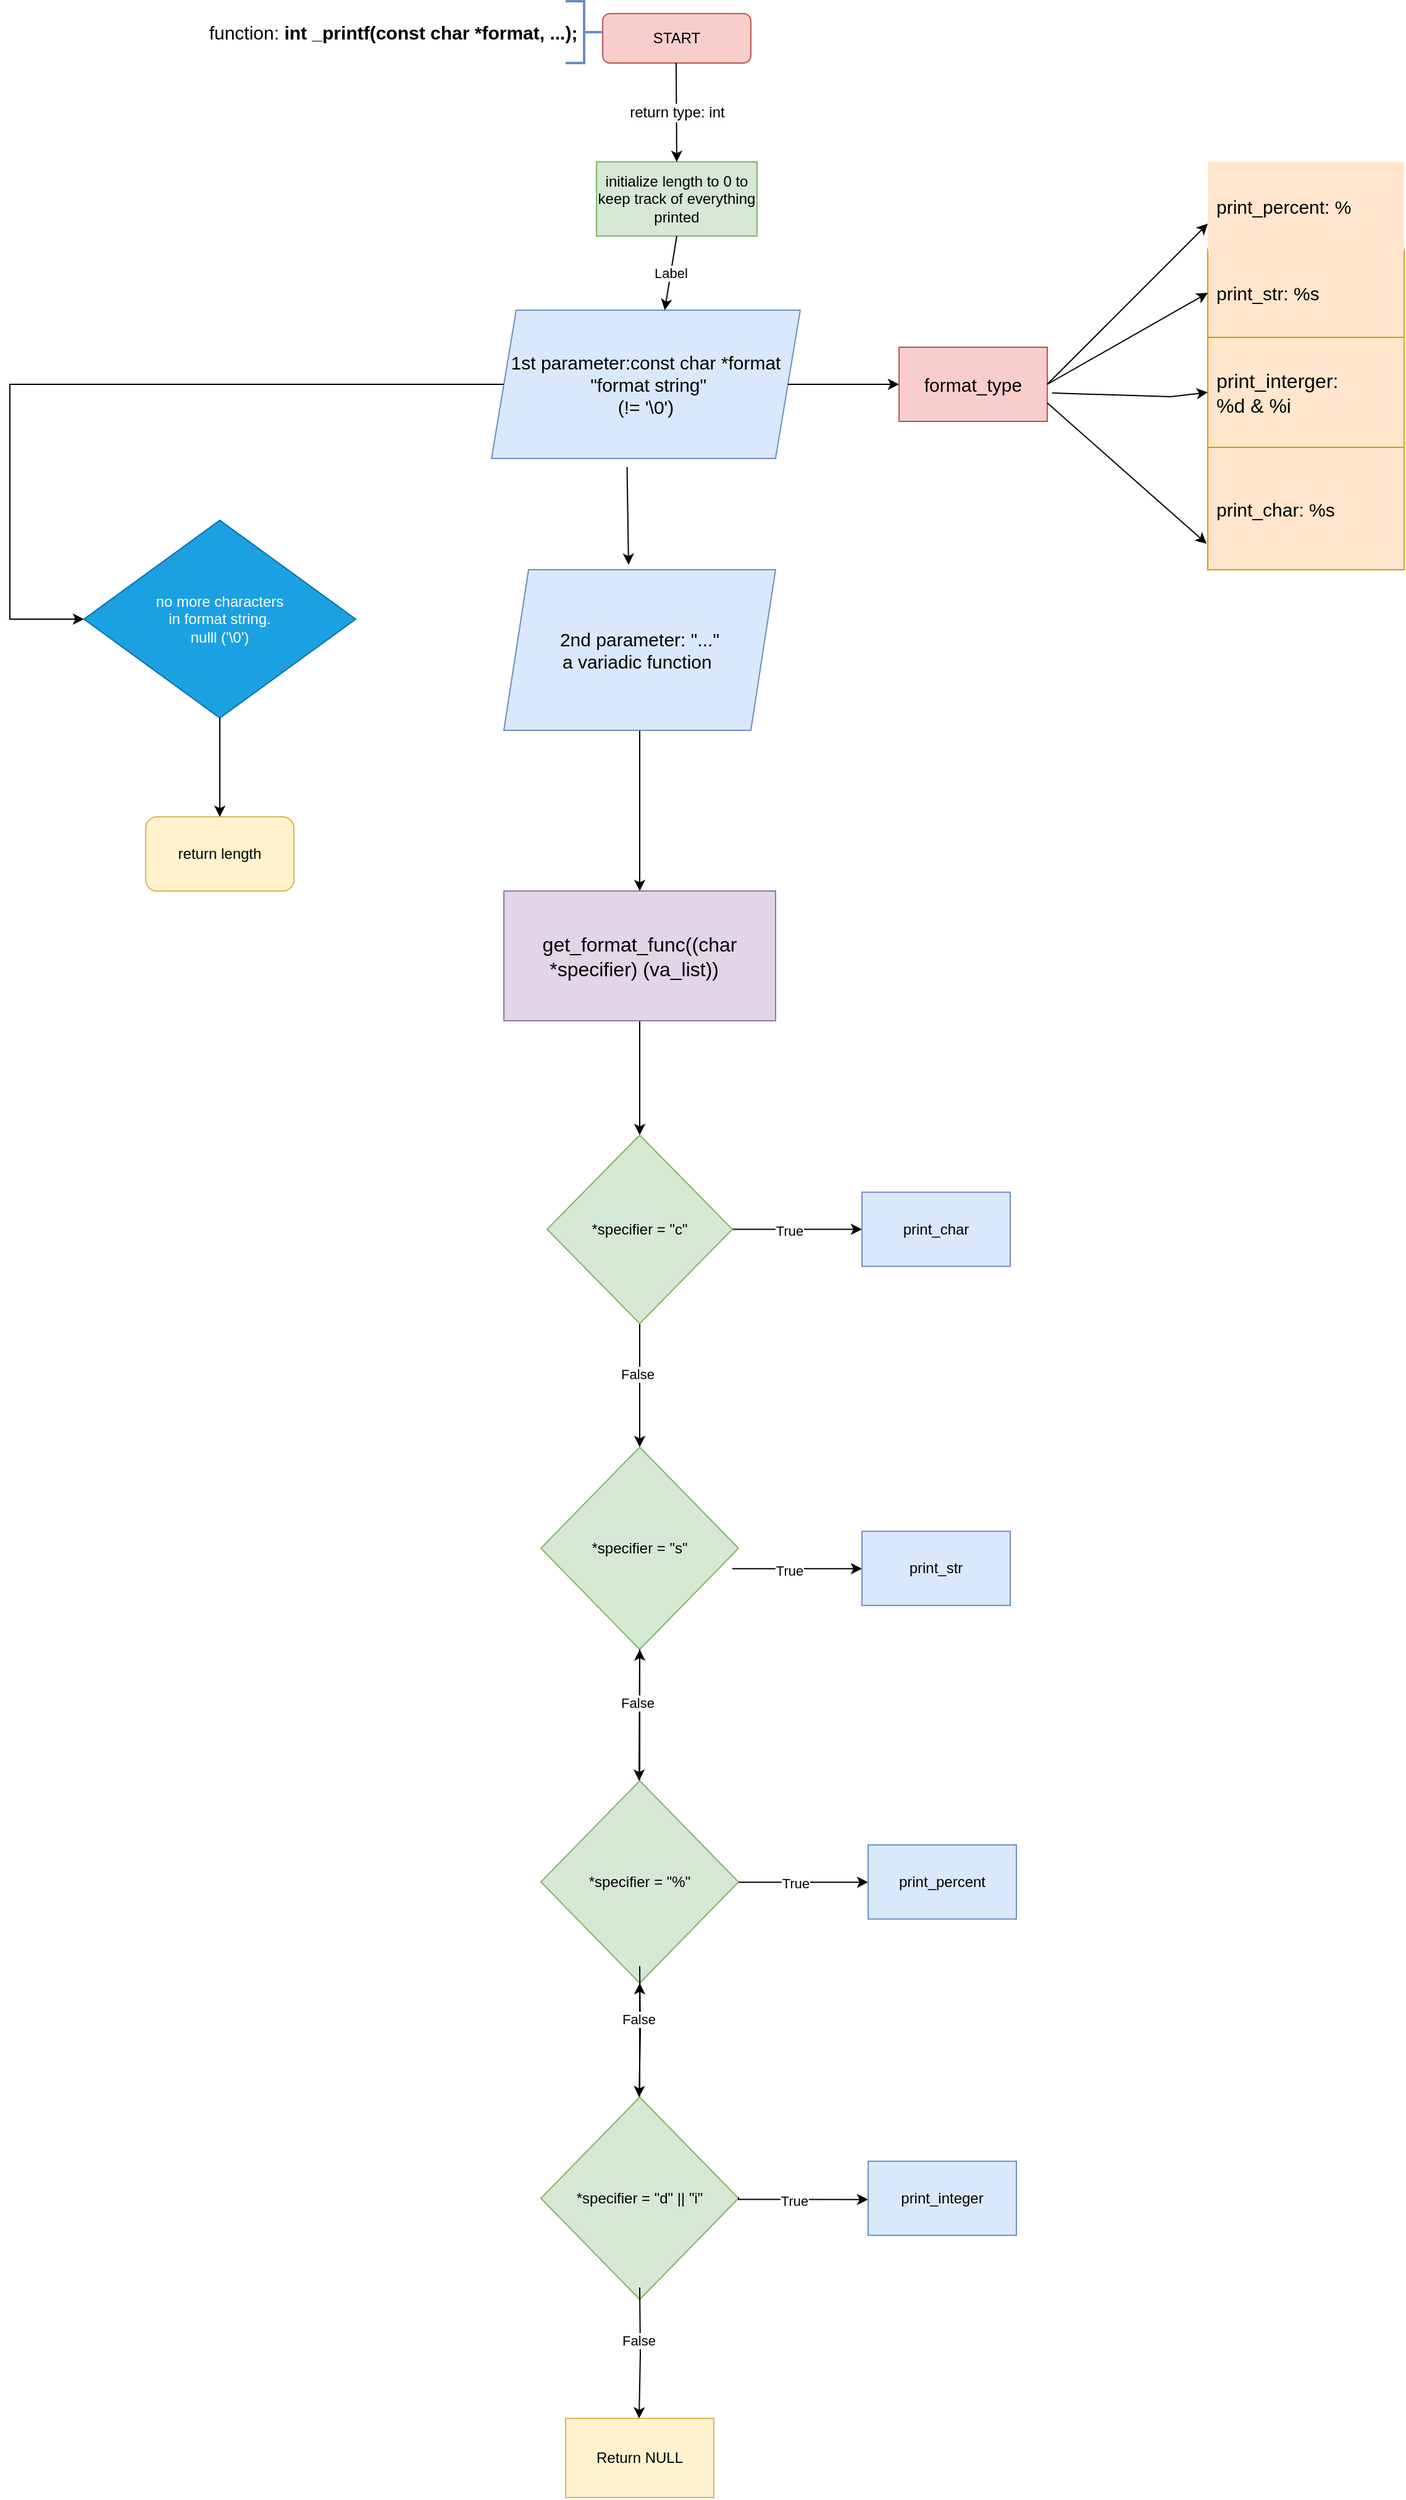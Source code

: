 <mxfile version="24.7.4">
  <diagram id="C5RBs43oDa-KdzZeNtuy" name="Page-1">
    <mxGraphModel dx="2190" dy="924" grid="1" gridSize="10" guides="1" tooltips="1" connect="1" arrows="1" fold="1" page="1" pageScale="1" pageWidth="827" pageHeight="1169" math="0" shadow="0">
      <root>
        <mxCell id="WIyWlLk6GJQsqaUBKTNV-0" />
        <mxCell id="WIyWlLk6GJQsqaUBKTNV-1" parent="WIyWlLk6GJQsqaUBKTNV-0" />
        <mxCell id="WIyWlLk6GJQsqaUBKTNV-3" value="START" style="rounded=1;whiteSpace=wrap;html=1;fontSize=12;glass=0;strokeWidth=1;shadow=0;fillColor=#f8cecc;strokeColor=#b85450;" parent="WIyWlLk6GJQsqaUBKTNV-1" vertex="1">
          <mxGeometry x="160" y="80" width="120" height="40" as="geometry" />
        </mxCell>
        <mxCell id="wudwTlKr6mDgTyAic-3c-4" value="" style="strokeWidth=2;html=1;shape=mxgraph.flowchart.annotation_2;align=left;labelPosition=right;pointerEvents=1;direction=west;rotation=0;fillColor=#dae8fc;strokeColor=#6c8ebf;" parent="WIyWlLk6GJQsqaUBKTNV-1" vertex="1">
          <mxGeometry x="130" y="70.02" width="30" height="49.98" as="geometry" />
        </mxCell>
        <mxCell id="wudwTlKr6mDgTyAic-3c-7" value="&lt;font style=&quot;font-size: 15px;&quot;&gt;function: &lt;b&gt;int _printf(const char *format, ...);&lt;/b&gt;&lt;/font&gt;" style="text;html=1;align=center;verticalAlign=middle;resizable=0;points=[];autosize=1;strokeColor=none;fillColor=none;" parent="WIyWlLk6GJQsqaUBKTNV-1" vertex="1">
          <mxGeometry x="-170" y="80.01" width="320" height="30" as="geometry" />
        </mxCell>
        <mxCell id="wudwTlKr6mDgTyAic-3c-9" value="initialize length to 0 to keep track of everything printed" style="rounded=0;whiteSpace=wrap;html=1;fillColor=#d5e8d4;strokeColor=#82b366;" parent="WIyWlLk6GJQsqaUBKTNV-1" vertex="1">
          <mxGeometry x="155" y="200" width="130" height="60" as="geometry" />
        </mxCell>
        <mxCell id="wudwTlKr6mDgTyAic-3c-12" value="&lt;font style=&quot;font-size: 15px;&quot;&gt;1st parameter:const char *format&lt;/font&gt;&lt;div style=&quot;font-size: 15px;&quot;&gt;&lt;font style=&quot;font-size: 15px;&quot;&gt;&amp;nbsp;&quot;format string&quot; &lt;br&gt;(!= &#39;\0&#39;)&lt;/font&gt;&lt;/div&gt;" style="shape=parallelogram;perimeter=parallelogramPerimeter;whiteSpace=wrap;html=1;fixedSize=1;fillColor=#dae8fc;strokeColor=#6c8ebf;" parent="WIyWlLk6GJQsqaUBKTNV-1" vertex="1">
          <mxGeometry x="70" y="320" width="250" height="120" as="geometry" />
        </mxCell>
        <mxCell id="wudwTlKr6mDgTyAic-3c-18" value="" style="endArrow=classic;html=1;rounded=0;" parent="WIyWlLk6GJQsqaUBKTNV-1" edge="1">
          <mxGeometry relative="1" as="geometry">
            <mxPoint x="219.5" y="120" as="sourcePoint" />
            <mxPoint x="220" y="200" as="targetPoint" />
          </mxGeometry>
        </mxCell>
        <mxCell id="wudwTlKr6mDgTyAic-3c-19" value="&lt;span style=&quot;font-size: 12px; background-color: rgb(251, 251, 251);&quot;&gt;return type: int&lt;/span&gt;" style="edgeLabel;resizable=0;html=1;;align=center;verticalAlign=middle;" parent="wudwTlKr6mDgTyAic-3c-18" connectable="0" vertex="1">
          <mxGeometry relative="1" as="geometry" />
        </mxCell>
        <mxCell id="wudwTlKr6mDgTyAic-3c-20" value="" style="endArrow=classic;html=1;rounded=0;exitX=0.5;exitY=1;exitDx=0;exitDy=0;entryX=0.561;entryY=0;entryDx=0;entryDy=0;entryPerimeter=0;" parent="WIyWlLk6GJQsqaUBKTNV-1" source="wudwTlKr6mDgTyAic-3c-9" target="wudwTlKr6mDgTyAic-3c-12" edge="1">
          <mxGeometry relative="1" as="geometry">
            <mxPoint x="120" y="280" as="sourcePoint" />
            <mxPoint x="188" y="310" as="targetPoint" />
          </mxGeometry>
        </mxCell>
        <mxCell id="wudwTlKr6mDgTyAic-3c-21" value="Label" style="edgeLabel;resizable=0;html=1;;align=center;verticalAlign=middle;" parent="wudwTlKr6mDgTyAic-3c-20" connectable="0" vertex="1">
          <mxGeometry relative="1" as="geometry" />
        </mxCell>
        <mxCell id="wudwTlKr6mDgTyAic-3c-22" value="" style="shape=table;startSize=0;container=1;collapsible=0;childLayout=tableLayout;fontSize=14;fillColor=#ffe6cc;strokeColor=#d79b00;" parent="WIyWlLk6GJQsqaUBKTNV-1" vertex="1">
          <mxGeometry x="650" y="270" width="159" height="260" as="geometry" />
        </mxCell>
        <mxCell id="wudwTlKr6mDgTyAic-3c-23" value="" style="shape=tableRow;horizontal=0;startSize=0;swimlaneHead=0;swimlaneBody=0;strokeColor=inherit;top=0;left=0;bottom=0;right=0;collapsible=0;dropTarget=0;fillColor=none;points=[[0,0.5],[1,0.5]];portConstraint=eastwest;fontSize=16;" parent="wudwTlKr6mDgTyAic-3c-22" vertex="1">
          <mxGeometry width="159" height="72" as="geometry" />
        </mxCell>
        <mxCell id="wudwTlKr6mDgTyAic-3c-24" value="print_str: %s" style="shape=partialRectangle;html=1;whiteSpace=wrap;connectable=0;strokeColor=inherit;overflow=hidden;fillColor=none;top=0;left=0;bottom=0;right=0;pointerEvents=1;fontSize=15;align=left;spacingLeft=5;" parent="wudwTlKr6mDgTyAic-3c-23" vertex="1">
          <mxGeometry width="159" height="72" as="geometry">
            <mxRectangle width="159" height="72" as="alternateBounds" />
          </mxGeometry>
        </mxCell>
        <mxCell id="wudwTlKr6mDgTyAic-3c-25" value="" style="shape=tableRow;horizontal=0;startSize=0;swimlaneHead=0;swimlaneBody=0;strokeColor=inherit;top=0;left=0;bottom=0;right=0;collapsible=0;dropTarget=0;fillColor=none;points=[[0,0.5],[1,0.5]];portConstraint=eastwest;fontSize=16;" parent="wudwTlKr6mDgTyAic-3c-22" vertex="1">
          <mxGeometry y="72" width="159" height="89" as="geometry" />
        </mxCell>
        <mxCell id="wudwTlKr6mDgTyAic-3c-26" value="&lt;font style=&quot;font-size: 16px;&quot;&gt;print_interger:&amp;nbsp;&lt;/font&gt;&lt;div style=&quot;font-size: 16px;&quot;&gt;&lt;font style=&quot;font-size: 16px;&quot;&gt;%d &amp;amp; %i&lt;/font&gt;&lt;/div&gt;" style="shape=partialRectangle;html=1;whiteSpace=wrap;connectable=0;strokeColor=inherit;overflow=hidden;fillColor=none;top=0;left=0;bottom=0;right=0;pointerEvents=1;fontSize=15;align=left;spacingLeft=5;" parent="wudwTlKr6mDgTyAic-3c-25" vertex="1">
          <mxGeometry width="159" height="89" as="geometry">
            <mxRectangle width="159" height="89" as="alternateBounds" />
          </mxGeometry>
        </mxCell>
        <mxCell id="wudwTlKr6mDgTyAic-3c-27" value="" style="shape=tableRow;horizontal=0;startSize=0;swimlaneHead=0;swimlaneBody=0;strokeColor=inherit;top=0;left=0;bottom=0;right=0;collapsible=0;dropTarget=0;fillColor=none;points=[[0,0.5],[1,0.5]];portConstraint=eastwest;fontSize=16;" parent="wudwTlKr6mDgTyAic-3c-22" vertex="1">
          <mxGeometry y="161" width="159" height="99" as="geometry" />
        </mxCell>
        <mxCell id="wudwTlKr6mDgTyAic-3c-28" value="print_char: %s" style="shape=partialRectangle;html=1;whiteSpace=wrap;connectable=0;strokeColor=inherit;overflow=hidden;fillColor=none;top=0;left=0;bottom=0;right=0;pointerEvents=1;fontSize=15;align=left;spacingLeft=5;" parent="wudwTlKr6mDgTyAic-3c-27" vertex="1">
          <mxGeometry width="159" height="99" as="geometry">
            <mxRectangle width="159" height="99" as="alternateBounds" />
          </mxGeometry>
        </mxCell>
        <mxCell id="wudwTlKr6mDgTyAic-3c-32" value="" style="endArrow=classic;html=1;rounded=0;exitX=1;exitY=0.5;exitDx=0;exitDy=0;" parent="WIyWlLk6GJQsqaUBKTNV-1" source="wudwTlKr6mDgTyAic-3c-12" edge="1">
          <mxGeometry width="50" height="50" relative="1" as="geometry">
            <mxPoint x="390" y="440" as="sourcePoint" />
            <mxPoint x="400" y="380" as="targetPoint" />
            <Array as="points">
              <mxPoint x="350" y="380" />
              <mxPoint x="400" y="380" />
            </Array>
          </mxGeometry>
        </mxCell>
        <mxCell id="C0NLJiasnSPHW5SzEGpx-5" value="" style="edgeStyle=orthogonalEdgeStyle;rounded=0;orthogonalLoop=1;jettySize=auto;html=1;" edge="1" parent="WIyWlLk6GJQsqaUBKTNV-1" source="wudwTlKr6mDgTyAic-3c-33" target="C0NLJiasnSPHW5SzEGpx-4">
          <mxGeometry relative="1" as="geometry" />
        </mxCell>
        <mxCell id="wudwTlKr6mDgTyAic-3c-33" value="&lt;font style=&quot;font-size: 15px;&quot;&gt;2nd parameter: &quot;...&quot; &lt;br&gt;a variadic function&amp;nbsp;&lt;/font&gt;" style="shape=parallelogram;perimeter=parallelogramPerimeter;whiteSpace=wrap;html=1;fixedSize=1;fillColor=#dae8fc;strokeColor=#6c8ebf;" parent="WIyWlLk6GJQsqaUBKTNV-1" vertex="1">
          <mxGeometry x="80" y="530" width="220" height="130" as="geometry" />
        </mxCell>
        <mxCell id="wudwTlKr6mDgTyAic-3c-34" value="" style="endArrow=classic;html=1;rounded=0;exitX=0.439;exitY=1.057;exitDx=0;exitDy=0;exitPerimeter=0;entryX=0.459;entryY=-0.031;entryDx=0;entryDy=0;entryPerimeter=0;" parent="WIyWlLk6GJQsqaUBKTNV-1" source="wudwTlKr6mDgTyAic-3c-12" target="wudwTlKr6mDgTyAic-3c-33" edge="1">
          <mxGeometry width="50" height="50" relative="1" as="geometry">
            <mxPoint x="170" y="450" as="sourcePoint" />
            <mxPoint x="230" y="450" as="targetPoint" />
          </mxGeometry>
        </mxCell>
        <mxCell id="wudwTlKr6mDgTyAic-3c-35" value="&lt;font style=&quot;font-size: 15px;&quot;&gt;format_type&lt;/font&gt;" style="rounded=0;whiteSpace=wrap;html=1;fillColor=#f8cecc;strokeColor=#b85450;" parent="WIyWlLk6GJQsqaUBKTNV-1" vertex="1">
          <mxGeometry x="400" y="350" width="120" height="60" as="geometry" />
        </mxCell>
        <mxCell id="wudwTlKr6mDgTyAic-3c-37" value="" style="endArrow=classic;html=1;rounded=0;exitX=1.033;exitY=0.617;exitDx=0;exitDy=0;exitPerimeter=0;entryX=0;entryY=0.5;entryDx=0;entryDy=0;" parent="WIyWlLk6GJQsqaUBKTNV-1" source="wudwTlKr6mDgTyAic-3c-35" target="wudwTlKr6mDgTyAic-3c-25" edge="1">
          <mxGeometry width="50" height="50" relative="1" as="geometry">
            <mxPoint x="510" y="540" as="sourcePoint" />
            <mxPoint x="640" y="390" as="targetPoint" />
            <Array as="points">
              <mxPoint x="620" y="390" />
            </Array>
          </mxGeometry>
        </mxCell>
        <mxCell id="wudwTlKr6mDgTyAic-3c-38" value="" style="endArrow=classic;html=1;rounded=0;entryX=0;entryY=0.5;entryDx=0;entryDy=0;exitX=1;exitY=0.5;exitDx=0;exitDy=0;" parent="WIyWlLk6GJQsqaUBKTNV-1" source="wudwTlKr6mDgTyAic-3c-35" target="wudwTlKr6mDgTyAic-3c-23" edge="1">
          <mxGeometry width="50" height="50" relative="1" as="geometry">
            <mxPoint x="510" y="540" as="sourcePoint" />
            <mxPoint x="560" y="490" as="targetPoint" />
          </mxGeometry>
        </mxCell>
        <mxCell id="wudwTlKr6mDgTyAic-3c-39" value="" style="endArrow=classic;html=1;rounded=0;exitX=1;exitY=0.75;exitDx=0;exitDy=0;entryX=-0.006;entryY=0.788;entryDx=0;entryDy=0;entryPerimeter=0;" parent="WIyWlLk6GJQsqaUBKTNV-1" source="wudwTlKr6mDgTyAic-3c-35" target="wudwTlKr6mDgTyAic-3c-27" edge="1">
          <mxGeometry width="50" height="50" relative="1" as="geometry">
            <mxPoint x="510" y="540" as="sourcePoint" />
            <mxPoint x="560" y="490" as="targetPoint" />
          </mxGeometry>
        </mxCell>
        <mxCell id="wudwTlKr6mDgTyAic-3c-40" value="no more characters&lt;div&gt;&amp;nbsp;in format string.&amp;nbsp;&lt;/div&gt;&lt;div&gt;nulll (&#39;\0&#39;)&lt;/div&gt;" style="rhombus;whiteSpace=wrap;html=1;fillColor=#1ba1e2;fontColor=#ffffff;strokeColor=#006EAF;" parent="WIyWlLk6GJQsqaUBKTNV-1" vertex="1">
          <mxGeometry x="-260" y="490" width="220" height="160" as="geometry" />
        </mxCell>
        <mxCell id="wudwTlKr6mDgTyAic-3c-41" value="return length" style="rounded=1;whiteSpace=wrap;html=1;fillColor=#fff2cc;strokeColor=#d6b656;" parent="WIyWlLk6GJQsqaUBKTNV-1" vertex="1">
          <mxGeometry x="-210" y="730" width="120" height="60" as="geometry" />
        </mxCell>
        <mxCell id="wudwTlKr6mDgTyAic-3c-43" value="" style="endArrow=classic;html=1;rounded=0;exitX=0.5;exitY=1;exitDx=0;exitDy=0;entryX=0.5;entryY=0;entryDx=0;entryDy=0;" parent="WIyWlLk6GJQsqaUBKTNV-1" source="wudwTlKr6mDgTyAic-3c-40" target="wudwTlKr6mDgTyAic-3c-41" edge="1">
          <mxGeometry width="50" height="50" relative="1" as="geometry">
            <mxPoint x="-30" y="610" as="sourcePoint" />
            <mxPoint x="20" y="560" as="targetPoint" />
          </mxGeometry>
        </mxCell>
        <mxCell id="wudwTlKr6mDgTyAic-3c-44" value="" style="endArrow=classic;html=1;rounded=0;exitX=0;exitY=0.5;exitDx=0;exitDy=0;entryX=0;entryY=0.5;entryDx=0;entryDy=0;" parent="WIyWlLk6GJQsqaUBKTNV-1" source="wudwTlKr6mDgTyAic-3c-12" target="wudwTlKr6mDgTyAic-3c-40" edge="1">
          <mxGeometry width="50" height="50" relative="1" as="geometry">
            <mxPoint x="-410" y="550" as="sourcePoint" />
            <mxPoint x="-320" y="550" as="targetPoint" />
            <Array as="points">
              <mxPoint x="-320" y="380" />
              <mxPoint x="-320" y="480" />
              <mxPoint x="-320" y="570" />
            </Array>
          </mxGeometry>
        </mxCell>
        <mxCell id="C0NLJiasnSPHW5SzEGpx-1" value="print_percent: %" style="shape=partialRectangle;html=1;whiteSpace=wrap;connectable=0;strokeColor=#d79b00;overflow=hidden;fillColor=#ffe6cc;top=0;left=0;bottom=0;right=0;pointerEvents=1;fontSize=15;align=left;spacingLeft=5;" vertex="1" parent="WIyWlLk6GJQsqaUBKTNV-1">
          <mxGeometry x="650" y="200" width="159" height="72" as="geometry">
            <mxRectangle width="159" height="72" as="alternateBounds" />
          </mxGeometry>
        </mxCell>
        <mxCell id="C0NLJiasnSPHW5SzEGpx-3" value="" style="endArrow=classic;html=1;rounded=0;" edge="1" parent="WIyWlLk6GJQsqaUBKTNV-1">
          <mxGeometry width="50" height="50" relative="1" as="geometry">
            <mxPoint x="520" y="380" as="sourcePoint" />
            <mxPoint x="650" y="250" as="targetPoint" />
          </mxGeometry>
        </mxCell>
        <mxCell id="C0NLJiasnSPHW5SzEGpx-7" value="" style="edgeStyle=orthogonalEdgeStyle;rounded=0;orthogonalLoop=1;jettySize=auto;html=1;" edge="1" parent="WIyWlLk6GJQsqaUBKTNV-1" source="C0NLJiasnSPHW5SzEGpx-4" target="C0NLJiasnSPHW5SzEGpx-6">
          <mxGeometry relative="1" as="geometry" />
        </mxCell>
        <mxCell id="C0NLJiasnSPHW5SzEGpx-4" value="&lt;font style=&quot;font-size: 16px;&quot;&gt;get_format_func((char *specifier) (va_list)) &amp;nbsp;&lt;/font&gt;" style="whiteSpace=wrap;html=1;fillColor=#e1d5e7;strokeColor=#9673a6;" vertex="1" parent="WIyWlLk6GJQsqaUBKTNV-1">
          <mxGeometry x="80" y="790" width="220" height="105" as="geometry" />
        </mxCell>
        <mxCell id="C0NLJiasnSPHW5SzEGpx-9" value="" style="edgeStyle=orthogonalEdgeStyle;rounded=0;orthogonalLoop=1;jettySize=auto;html=1;" edge="1" parent="WIyWlLk6GJQsqaUBKTNV-1" source="C0NLJiasnSPHW5SzEGpx-6" target="C0NLJiasnSPHW5SzEGpx-8">
          <mxGeometry relative="1" as="geometry">
            <Array as="points">
              <mxPoint x="310" y="1064" />
              <mxPoint x="310" y="1064" />
            </Array>
          </mxGeometry>
        </mxCell>
        <mxCell id="C0NLJiasnSPHW5SzEGpx-10" value="True" style="edgeLabel;html=1;align=center;verticalAlign=middle;resizable=0;points=[];" vertex="1" connectable="0" parent="C0NLJiasnSPHW5SzEGpx-9">
          <mxGeometry x="-0.123" y="-1" relative="1" as="geometry">
            <mxPoint as="offset" />
          </mxGeometry>
        </mxCell>
        <mxCell id="C0NLJiasnSPHW5SzEGpx-12" value="" style="edgeStyle=orthogonalEdgeStyle;rounded=0;orthogonalLoop=1;jettySize=auto;html=1;" edge="1" parent="WIyWlLk6GJQsqaUBKTNV-1" source="C0NLJiasnSPHW5SzEGpx-6" target="C0NLJiasnSPHW5SzEGpx-11">
          <mxGeometry relative="1" as="geometry" />
        </mxCell>
        <mxCell id="C0NLJiasnSPHW5SzEGpx-13" value="False" style="edgeLabel;html=1;align=center;verticalAlign=middle;resizable=0;points=[];" vertex="1" connectable="0" parent="C0NLJiasnSPHW5SzEGpx-12">
          <mxGeometry x="-0.191" y="-2" relative="1" as="geometry">
            <mxPoint as="offset" />
          </mxGeometry>
        </mxCell>
        <mxCell id="C0NLJiasnSPHW5SzEGpx-6" value="*specifier = &quot;c&quot;" style="rhombus;whiteSpace=wrap;html=1;fillColor=#d5e8d4;strokeColor=#82b366;" vertex="1" parent="WIyWlLk6GJQsqaUBKTNV-1">
          <mxGeometry x="115" y="987.5" width="150" height="152.5" as="geometry" />
        </mxCell>
        <mxCell id="C0NLJiasnSPHW5SzEGpx-8" value="print_char" style="whiteSpace=wrap;html=1;fillColor=#dae8fc;strokeColor=#6c8ebf;" vertex="1" parent="WIyWlLk6GJQsqaUBKTNV-1">
          <mxGeometry x="370" y="1033.75" width="120" height="60" as="geometry" />
        </mxCell>
        <mxCell id="C0NLJiasnSPHW5SzEGpx-11" value="*specifier = &quot;s&quot;" style="rhombus;whiteSpace=wrap;html=1;fillColor=#d5e8d4;strokeColor=#82b366;" vertex="1" parent="WIyWlLk6GJQsqaUBKTNV-1">
          <mxGeometry x="110" y="1240" width="160" height="163.75" as="geometry" />
        </mxCell>
        <mxCell id="C0NLJiasnSPHW5SzEGpx-14" value="" style="edgeStyle=orthogonalEdgeStyle;rounded=0;orthogonalLoop=1;jettySize=auto;html=1;" edge="1" parent="WIyWlLk6GJQsqaUBKTNV-1" target="C0NLJiasnSPHW5SzEGpx-16">
          <mxGeometry relative="1" as="geometry">
            <mxPoint x="265" y="1338.38" as="sourcePoint" />
            <Array as="points">
              <mxPoint x="310" y="1338.38" />
              <mxPoint x="310" y="1338.38" />
            </Array>
          </mxGeometry>
        </mxCell>
        <mxCell id="C0NLJiasnSPHW5SzEGpx-15" value="True" style="edgeLabel;html=1;align=center;verticalAlign=middle;resizable=0;points=[];" vertex="1" connectable="0" parent="C0NLJiasnSPHW5SzEGpx-14">
          <mxGeometry x="-0.123" y="-1" relative="1" as="geometry">
            <mxPoint as="offset" />
          </mxGeometry>
        </mxCell>
        <mxCell id="C0NLJiasnSPHW5SzEGpx-16" value="print_str" style="whiteSpace=wrap;html=1;fillColor=#dae8fc;strokeColor=#6c8ebf;" vertex="1" parent="WIyWlLk6GJQsqaUBKTNV-1">
          <mxGeometry x="370" y="1308.13" width="120" height="60" as="geometry" />
        </mxCell>
        <mxCell id="C0NLJiasnSPHW5SzEGpx-26" value="" style="edgeStyle=orthogonalEdgeStyle;rounded=0;orthogonalLoop=1;jettySize=auto;html=1;" edge="1" parent="WIyWlLk6GJQsqaUBKTNV-1" source="C0NLJiasnSPHW5SzEGpx-17" target="C0NLJiasnSPHW5SzEGpx-11">
          <mxGeometry relative="1" as="geometry" />
        </mxCell>
        <mxCell id="C0NLJiasnSPHW5SzEGpx-17" value="*specifier = &quot;%&quot;" style="rhombus;whiteSpace=wrap;html=1;fillColor=#d5e8d4;strokeColor=#82b366;" vertex="1" parent="WIyWlLk6GJQsqaUBKTNV-1">
          <mxGeometry x="110" y="1510" width="160" height="163.75" as="geometry" />
        </mxCell>
        <mxCell id="C0NLJiasnSPHW5SzEGpx-21" value="" style="edgeStyle=orthogonalEdgeStyle;rounded=0;orthogonalLoop=1;jettySize=auto;html=1;exitX=0.5;exitY=1;exitDx=0;exitDy=0;" edge="1" parent="WIyWlLk6GJQsqaUBKTNV-1" source="C0NLJiasnSPHW5SzEGpx-11">
          <mxGeometry relative="1" as="geometry">
            <mxPoint x="189.5" y="1410" as="sourcePoint" />
            <mxPoint x="189.5" y="1510" as="targetPoint" />
          </mxGeometry>
        </mxCell>
        <mxCell id="C0NLJiasnSPHW5SzEGpx-22" value="False" style="edgeLabel;html=1;align=center;verticalAlign=middle;resizable=0;points=[];" vertex="1" connectable="0" parent="C0NLJiasnSPHW5SzEGpx-21">
          <mxGeometry x="-0.191" y="-2" relative="1" as="geometry">
            <mxPoint as="offset" />
          </mxGeometry>
        </mxCell>
        <mxCell id="C0NLJiasnSPHW5SzEGpx-23" value="" style="edgeStyle=orthogonalEdgeStyle;rounded=0;orthogonalLoop=1;jettySize=auto;html=1;" edge="1" parent="WIyWlLk6GJQsqaUBKTNV-1" target="C0NLJiasnSPHW5SzEGpx-25">
          <mxGeometry relative="1" as="geometry">
            <mxPoint x="270" y="1592.12" as="sourcePoint" />
            <Array as="points">
              <mxPoint x="315" y="1592.12" />
              <mxPoint x="315" y="1592.12" />
            </Array>
          </mxGeometry>
        </mxCell>
        <mxCell id="C0NLJiasnSPHW5SzEGpx-24" value="True" style="edgeLabel;html=1;align=center;verticalAlign=middle;resizable=0;points=[];" vertex="1" connectable="0" parent="C0NLJiasnSPHW5SzEGpx-23">
          <mxGeometry x="-0.123" y="-1" relative="1" as="geometry">
            <mxPoint as="offset" />
          </mxGeometry>
        </mxCell>
        <mxCell id="C0NLJiasnSPHW5SzEGpx-25" value="print_percent" style="whiteSpace=wrap;html=1;fillColor=#dae8fc;strokeColor=#6c8ebf;" vertex="1" parent="WIyWlLk6GJQsqaUBKTNV-1">
          <mxGeometry x="375" y="1561.87" width="120" height="60" as="geometry" />
        </mxCell>
        <mxCell id="C0NLJiasnSPHW5SzEGpx-33" value="" style="edgeStyle=orthogonalEdgeStyle;rounded=0;orthogonalLoop=1;jettySize=auto;html=1;" edge="1" parent="WIyWlLk6GJQsqaUBKTNV-1" source="C0NLJiasnSPHW5SzEGpx-27" target="C0NLJiasnSPHW5SzEGpx-17">
          <mxGeometry relative="1" as="geometry" />
        </mxCell>
        <mxCell id="C0NLJiasnSPHW5SzEGpx-27" value="*specifier = &quot;d&quot; || &quot;i&quot;" style="rhombus;whiteSpace=wrap;html=1;fillColor=#d5e8d4;strokeColor=#82b366;" vertex="1" parent="WIyWlLk6GJQsqaUBKTNV-1">
          <mxGeometry x="110" y="1766" width="160" height="163.75" as="geometry" />
        </mxCell>
        <mxCell id="C0NLJiasnSPHW5SzEGpx-28" value="" style="edgeStyle=orthogonalEdgeStyle;rounded=0;orthogonalLoop=1;jettySize=auto;html=1;exitX=0.5;exitY=1;exitDx=0;exitDy=0;" edge="1" parent="WIyWlLk6GJQsqaUBKTNV-1">
          <mxGeometry relative="1" as="geometry">
            <mxPoint x="190" y="1660" as="sourcePoint" />
            <mxPoint x="189.5" y="1766" as="targetPoint" />
          </mxGeometry>
        </mxCell>
        <mxCell id="C0NLJiasnSPHW5SzEGpx-29" value="False" style="edgeLabel;html=1;align=center;verticalAlign=middle;resizable=0;points=[];" vertex="1" connectable="0" parent="C0NLJiasnSPHW5SzEGpx-28">
          <mxGeometry x="-0.191" y="-2" relative="1" as="geometry">
            <mxPoint as="offset" />
          </mxGeometry>
        </mxCell>
        <mxCell id="C0NLJiasnSPHW5SzEGpx-30" value="" style="edgeStyle=orthogonalEdgeStyle;rounded=0;orthogonalLoop=1;jettySize=auto;html=1;" edge="1" parent="WIyWlLk6GJQsqaUBKTNV-1">
          <mxGeometry relative="1" as="geometry">
            <mxPoint x="270" y="1846.95" as="sourcePoint" />
            <Array as="points">
              <mxPoint x="270" y="1848.82" />
            </Array>
            <mxPoint x="375" y="1848.82" as="targetPoint" />
          </mxGeometry>
        </mxCell>
        <mxCell id="C0NLJiasnSPHW5SzEGpx-31" value="True" style="edgeLabel;html=1;align=center;verticalAlign=middle;resizable=0;points=[];" vertex="1" connectable="0" parent="C0NLJiasnSPHW5SzEGpx-30">
          <mxGeometry x="-0.123" y="-1" relative="1" as="geometry">
            <mxPoint as="offset" />
          </mxGeometry>
        </mxCell>
        <mxCell id="C0NLJiasnSPHW5SzEGpx-32" value="print_integer" style="whiteSpace=wrap;html=1;fillColor=#dae8fc;strokeColor=#6c8ebf;" vertex="1" parent="WIyWlLk6GJQsqaUBKTNV-1">
          <mxGeometry x="375" y="1817.87" width="120" height="60" as="geometry" />
        </mxCell>
        <mxCell id="C0NLJiasnSPHW5SzEGpx-35" value="" style="edgeStyle=orthogonalEdgeStyle;rounded=0;orthogonalLoop=1;jettySize=auto;html=1;exitX=0.5;exitY=1;exitDx=0;exitDy=0;" edge="1" parent="WIyWlLk6GJQsqaUBKTNV-1">
          <mxGeometry relative="1" as="geometry">
            <mxPoint x="190" y="1920" as="sourcePoint" />
            <mxPoint x="189.5" y="2026" as="targetPoint" />
          </mxGeometry>
        </mxCell>
        <mxCell id="C0NLJiasnSPHW5SzEGpx-36" value="False" style="edgeLabel;html=1;align=center;verticalAlign=middle;resizable=0;points=[];" vertex="1" connectable="0" parent="C0NLJiasnSPHW5SzEGpx-35">
          <mxGeometry x="-0.191" y="-2" relative="1" as="geometry">
            <mxPoint as="offset" />
          </mxGeometry>
        </mxCell>
        <mxCell id="C0NLJiasnSPHW5SzEGpx-37" value="Return NULL" style="rounded=0;whiteSpace=wrap;html=1;fillColor=#fff2cc;strokeColor=#d6b656;" vertex="1" parent="WIyWlLk6GJQsqaUBKTNV-1">
          <mxGeometry x="130" y="2026" width="120" height="64" as="geometry" />
        </mxCell>
      </root>
    </mxGraphModel>
  </diagram>
</mxfile>
